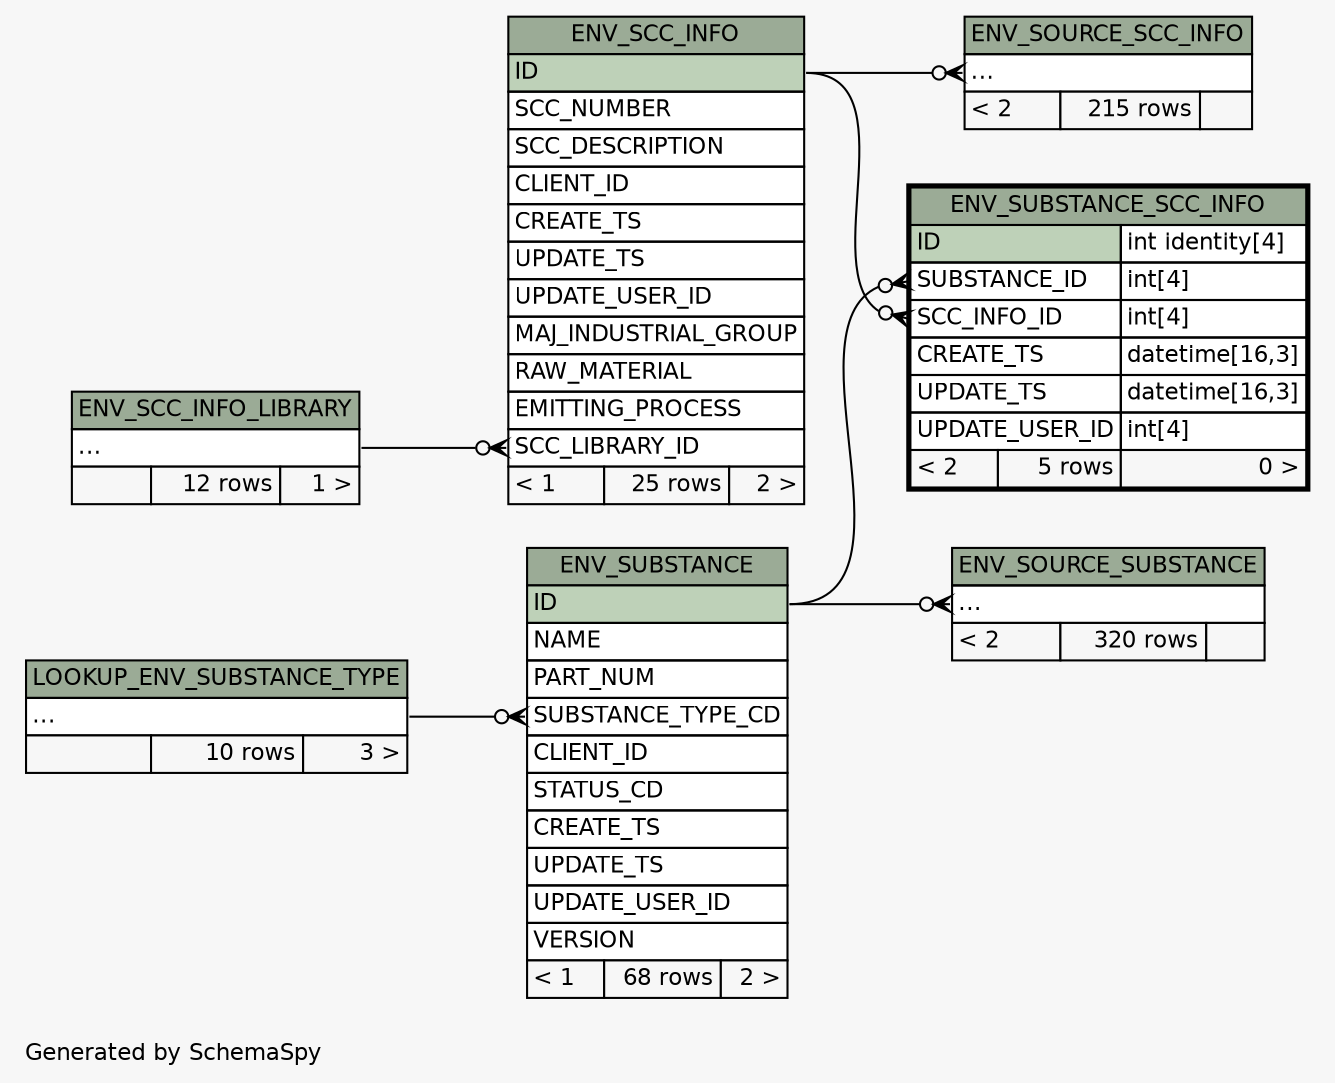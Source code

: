 // dot 2.28.0 on Windows 7 6.1
// SchemaSpy rev 590
digraph "twoDegreesRelationshipsDiagram" {
  graph [
    rankdir="RL"
    bgcolor="#f7f7f7"
    label="\nGenerated by SchemaSpy"
    labeljust="l"
    nodesep="0.18"
    ranksep="0.46"
    fontname="Helvetica"
    fontsize="11"
  ];
  node [
    fontname="Helvetica"
    fontsize="11"
    shape="plaintext"
  ];
  edge [
    arrowsize="0.8"
  ];
  "ENV_SCC_INFO":"SCC_LIBRARY_ID":w -> "ENV_SCC_INFO_LIBRARY":"elipses":e [arrowhead=none dir=back arrowtail=crowodot];
  "ENV_SOURCE_SCC_INFO":"elipses":w -> "ENV_SCC_INFO":"ID":e [arrowhead=none dir=back arrowtail=crowodot];
  "ENV_SOURCE_SUBSTANCE":"elipses":w -> "ENV_SUBSTANCE":"ID":e [arrowhead=none dir=back arrowtail=crowodot];
  "ENV_SUBSTANCE":"SUBSTANCE_TYPE_CD":w -> "LOOKUP_ENV_SUBSTANCE_TYPE":"elipses":e [arrowhead=none dir=back arrowtail=crowodot];
  "ENV_SUBSTANCE_SCC_INFO":"SCC_INFO_ID":w -> "ENV_SCC_INFO":"ID":e [arrowhead=none dir=back arrowtail=crowodot];
  "ENV_SUBSTANCE_SCC_INFO":"SUBSTANCE_ID":w -> "ENV_SUBSTANCE":"ID":e [arrowhead=none dir=back arrowtail=crowodot];
  "ENV_SCC_INFO" [
    label=<
    <TABLE BORDER="0" CELLBORDER="1" CELLSPACING="0" BGCOLOR="#ffffff">
      <TR><TD COLSPAN="3" BGCOLOR="#9bab96" ALIGN="CENTER">ENV_SCC_INFO</TD></TR>
      <TR><TD PORT="ID" COLSPAN="3" BGCOLOR="#bed1b8" ALIGN="LEFT">ID</TD></TR>
      <TR><TD PORT="SCC_NUMBER" COLSPAN="3" ALIGN="LEFT">SCC_NUMBER</TD></TR>
      <TR><TD PORT="SCC_DESCRIPTION" COLSPAN="3" ALIGN="LEFT">SCC_DESCRIPTION</TD></TR>
      <TR><TD PORT="CLIENT_ID" COLSPAN="3" ALIGN="LEFT">CLIENT_ID</TD></TR>
      <TR><TD PORT="CREATE_TS" COLSPAN="3" ALIGN="LEFT">CREATE_TS</TD></TR>
      <TR><TD PORT="UPDATE_TS" COLSPAN="3" ALIGN="LEFT">UPDATE_TS</TD></TR>
      <TR><TD PORT="UPDATE_USER_ID" COLSPAN="3" ALIGN="LEFT">UPDATE_USER_ID</TD></TR>
      <TR><TD PORT="MAJ_INDUSTRIAL_GROUP" COLSPAN="3" ALIGN="LEFT">MAJ_INDUSTRIAL_GROUP</TD></TR>
      <TR><TD PORT="RAW_MATERIAL" COLSPAN="3" ALIGN="LEFT">RAW_MATERIAL</TD></TR>
      <TR><TD PORT="EMITTING_PROCESS" COLSPAN="3" ALIGN="LEFT">EMITTING_PROCESS</TD></TR>
      <TR><TD PORT="SCC_LIBRARY_ID" COLSPAN="3" ALIGN="LEFT">SCC_LIBRARY_ID</TD></TR>
      <TR><TD ALIGN="LEFT" BGCOLOR="#f7f7f7">&lt; 1</TD><TD ALIGN="RIGHT" BGCOLOR="#f7f7f7">25 rows</TD><TD ALIGN="RIGHT" BGCOLOR="#f7f7f7">2 &gt;</TD></TR>
    </TABLE>>
    URL="ENV_SCC_INFO.html"
    tooltip="ENV_SCC_INFO"
  ];
  "ENV_SCC_INFO_LIBRARY" [
    label=<
    <TABLE BORDER="0" CELLBORDER="1" CELLSPACING="0" BGCOLOR="#ffffff">
      <TR><TD COLSPAN="3" BGCOLOR="#9bab96" ALIGN="CENTER">ENV_SCC_INFO_LIBRARY</TD></TR>
      <TR><TD PORT="elipses" COLSPAN="3" ALIGN="LEFT">...</TD></TR>
      <TR><TD ALIGN="LEFT" BGCOLOR="#f7f7f7">  </TD><TD ALIGN="RIGHT" BGCOLOR="#f7f7f7">12 rows</TD><TD ALIGN="RIGHT" BGCOLOR="#f7f7f7">1 &gt;</TD></TR>
    </TABLE>>
    URL="ENV_SCC_INFO_LIBRARY.html"
    tooltip="ENV_SCC_INFO_LIBRARY"
  ];
  "ENV_SOURCE_SCC_INFO" [
    label=<
    <TABLE BORDER="0" CELLBORDER="1" CELLSPACING="0" BGCOLOR="#ffffff">
      <TR><TD COLSPAN="3" BGCOLOR="#9bab96" ALIGN="CENTER">ENV_SOURCE_SCC_INFO</TD></TR>
      <TR><TD PORT="elipses" COLSPAN="3" ALIGN="LEFT">...</TD></TR>
      <TR><TD ALIGN="LEFT" BGCOLOR="#f7f7f7">&lt; 2</TD><TD ALIGN="RIGHT" BGCOLOR="#f7f7f7">215 rows</TD><TD ALIGN="RIGHT" BGCOLOR="#f7f7f7">  </TD></TR>
    </TABLE>>
    URL="ENV_SOURCE_SCC_INFO.html"
    tooltip="ENV_SOURCE_SCC_INFO"
  ];
  "ENV_SOURCE_SUBSTANCE" [
    label=<
    <TABLE BORDER="0" CELLBORDER="1" CELLSPACING="0" BGCOLOR="#ffffff">
      <TR><TD COLSPAN="3" BGCOLOR="#9bab96" ALIGN="CENTER">ENV_SOURCE_SUBSTANCE</TD></TR>
      <TR><TD PORT="elipses" COLSPAN="3" ALIGN="LEFT">...</TD></TR>
      <TR><TD ALIGN="LEFT" BGCOLOR="#f7f7f7">&lt; 2</TD><TD ALIGN="RIGHT" BGCOLOR="#f7f7f7">320 rows</TD><TD ALIGN="RIGHT" BGCOLOR="#f7f7f7">  </TD></TR>
    </TABLE>>
    URL="ENV_SOURCE_SUBSTANCE.html"
    tooltip="ENV_SOURCE_SUBSTANCE"
  ];
  "ENV_SUBSTANCE" [
    label=<
    <TABLE BORDER="0" CELLBORDER="1" CELLSPACING="0" BGCOLOR="#ffffff">
      <TR><TD COLSPAN="3" BGCOLOR="#9bab96" ALIGN="CENTER">ENV_SUBSTANCE</TD></TR>
      <TR><TD PORT="ID" COLSPAN="3" BGCOLOR="#bed1b8" ALIGN="LEFT">ID</TD></TR>
      <TR><TD PORT="NAME" COLSPAN="3" ALIGN="LEFT">NAME</TD></TR>
      <TR><TD PORT="PART_NUM" COLSPAN="3" ALIGN="LEFT">PART_NUM</TD></TR>
      <TR><TD PORT="SUBSTANCE_TYPE_CD" COLSPAN="3" ALIGN="LEFT">SUBSTANCE_TYPE_CD</TD></TR>
      <TR><TD PORT="CLIENT_ID" COLSPAN="3" ALIGN="LEFT">CLIENT_ID</TD></TR>
      <TR><TD PORT="STATUS_CD" COLSPAN="3" ALIGN="LEFT">STATUS_CD</TD></TR>
      <TR><TD PORT="CREATE_TS" COLSPAN="3" ALIGN="LEFT">CREATE_TS</TD></TR>
      <TR><TD PORT="UPDATE_TS" COLSPAN="3" ALIGN="LEFT">UPDATE_TS</TD></TR>
      <TR><TD PORT="UPDATE_USER_ID" COLSPAN="3" ALIGN="LEFT">UPDATE_USER_ID</TD></TR>
      <TR><TD PORT="VERSION" COLSPAN="3" ALIGN="LEFT">VERSION</TD></TR>
      <TR><TD ALIGN="LEFT" BGCOLOR="#f7f7f7">&lt; 1</TD><TD ALIGN="RIGHT" BGCOLOR="#f7f7f7">68 rows</TD><TD ALIGN="RIGHT" BGCOLOR="#f7f7f7">2 &gt;</TD></TR>
    </TABLE>>
    URL="ENV_SUBSTANCE.html"
    tooltip="ENV_SUBSTANCE"
  ];
  "ENV_SUBSTANCE_SCC_INFO" [
    label=<
    <TABLE BORDER="2" CELLBORDER="1" CELLSPACING="0" BGCOLOR="#ffffff">
      <TR><TD COLSPAN="3" BGCOLOR="#9bab96" ALIGN="CENTER">ENV_SUBSTANCE_SCC_INFO</TD></TR>
      <TR><TD PORT="ID" COLSPAN="2" BGCOLOR="#bed1b8" ALIGN="LEFT">ID</TD><TD PORT="ID.type" ALIGN="LEFT">int identity[4]</TD></TR>
      <TR><TD PORT="SUBSTANCE_ID" COLSPAN="2" ALIGN="LEFT">SUBSTANCE_ID</TD><TD PORT="SUBSTANCE_ID.type" ALIGN="LEFT">int[4]</TD></TR>
      <TR><TD PORT="SCC_INFO_ID" COLSPAN="2" ALIGN="LEFT">SCC_INFO_ID</TD><TD PORT="SCC_INFO_ID.type" ALIGN="LEFT">int[4]</TD></TR>
      <TR><TD PORT="CREATE_TS" COLSPAN="2" ALIGN="LEFT">CREATE_TS</TD><TD PORT="CREATE_TS.type" ALIGN="LEFT">datetime[16,3]</TD></TR>
      <TR><TD PORT="UPDATE_TS" COLSPAN="2" ALIGN="LEFT">UPDATE_TS</TD><TD PORT="UPDATE_TS.type" ALIGN="LEFT">datetime[16,3]</TD></TR>
      <TR><TD PORT="UPDATE_USER_ID" COLSPAN="2" ALIGN="LEFT">UPDATE_USER_ID</TD><TD PORT="UPDATE_USER_ID.type" ALIGN="LEFT">int[4]</TD></TR>
      <TR><TD ALIGN="LEFT" BGCOLOR="#f7f7f7">&lt; 2</TD><TD ALIGN="RIGHT" BGCOLOR="#f7f7f7">5 rows</TD><TD ALIGN="RIGHT" BGCOLOR="#f7f7f7">0 &gt;</TD></TR>
    </TABLE>>
    URL="ENV_SUBSTANCE_SCC_INFO.html"
    tooltip="ENV_SUBSTANCE_SCC_INFO"
  ];
  "LOOKUP_ENV_SUBSTANCE_TYPE" [
    label=<
    <TABLE BORDER="0" CELLBORDER="1" CELLSPACING="0" BGCOLOR="#ffffff">
      <TR><TD COLSPAN="3" BGCOLOR="#9bab96" ALIGN="CENTER">LOOKUP_ENV_SUBSTANCE_TYPE</TD></TR>
      <TR><TD PORT="elipses" COLSPAN="3" ALIGN="LEFT">...</TD></TR>
      <TR><TD ALIGN="LEFT" BGCOLOR="#f7f7f7">  </TD><TD ALIGN="RIGHT" BGCOLOR="#f7f7f7">10 rows</TD><TD ALIGN="RIGHT" BGCOLOR="#f7f7f7">3 &gt;</TD></TR>
    </TABLE>>
    URL="LOOKUP_ENV_SUBSTANCE_TYPE.html"
    tooltip="LOOKUP_ENV_SUBSTANCE_TYPE"
  ];
}
